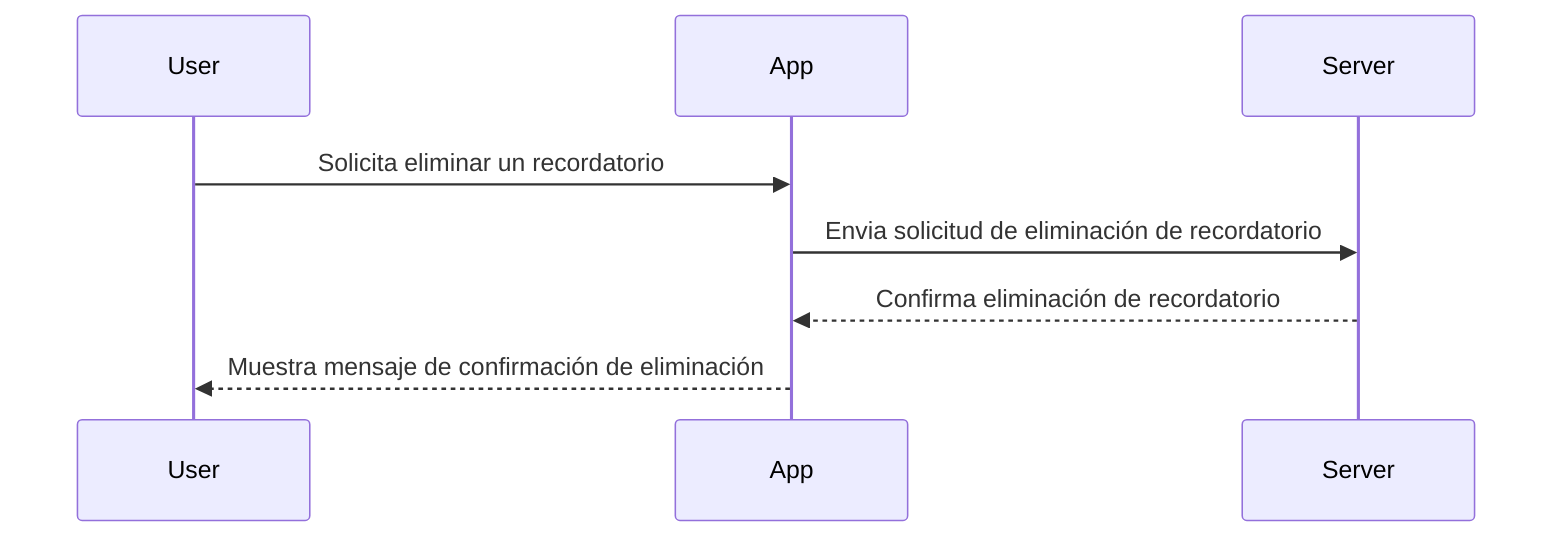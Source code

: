 sequenceDiagram
    participant User
    participant App
    participant Server
    User->>App: Solicita eliminar un recordatorio
    App->>Server: Envia solicitud de eliminación de recordatorio
    Server-->>App: Confirma eliminación de recordatorio
    App-->>User: Muestra mensaje de confirmación de eliminación